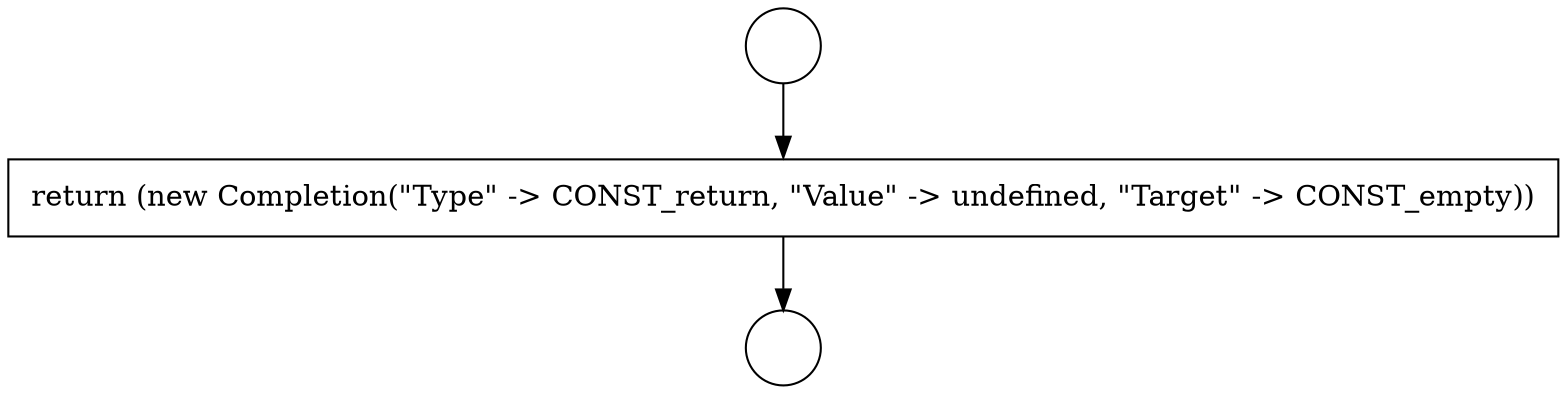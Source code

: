digraph {
  node6780 [shape=circle label=" " color="black" fillcolor="white" style=filled]
  node6782 [shape=none, margin=0, label=<<font color="black">
    <table border="0" cellborder="1" cellspacing="0" cellpadding="10">
      <tr><td align="left">return (new Completion(&quot;Type&quot; -&gt; CONST_return, &quot;Value&quot; -&gt; undefined, &quot;Target&quot; -&gt; CONST_empty))</td></tr>
    </table>
  </font>> color="black" fillcolor="white" style=filled]
  node6781 [shape=circle label=" " color="black" fillcolor="white" style=filled]
  node6780 -> node6782 [ color="black"]
  node6782 -> node6781 [ color="black"]
}
